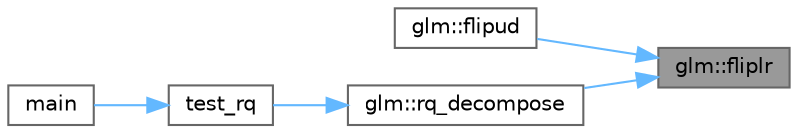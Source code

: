 digraph "glm::fliplr"
{
 // LATEX_PDF_SIZE
  bgcolor="transparent";
  edge [fontname=Helvetica,fontsize=10,labelfontname=Helvetica,labelfontsize=10];
  node [fontname=Helvetica,fontsize=10,shape=box,height=0.2,width=0.4];
  rankdir="RL";
  Node1 [id="Node000001",label="glm::fliplr",height=0.2,width=0.4,color="gray40", fillcolor="grey60", style="filled", fontcolor="black",tooltip=" "];
  Node1 -> Node2 [id="edge5_Node000001_Node000002",dir="back",color="steelblue1",style="solid",tooltip=" "];
  Node2 [id="Node000002",label="glm::flipud",height=0.2,width=0.4,color="grey40", fillcolor="white", style="filled",URL="$group__gtx__matrix__factorisation.html#ga904aa227f3fc40a3ae08fe0f6810b5ad",tooltip=" "];
  Node1 -> Node3 [id="edge6_Node000001_Node000003",dir="back",color="steelblue1",style="solid",tooltip=" "];
  Node3 [id="Node000003",label="glm::rq_decompose",height=0.2,width=0.4,color="grey40", fillcolor="white", style="filled",URL="$group__gtx__matrix__factorisation.html#ga4e022709c9e7eaad9d7cc315d2cdb05c",tooltip=" "];
  Node3 -> Node4 [id="edge7_Node000003_Node000004",dir="back",color="steelblue1",style="solid",tooltip=" "];
  Node4 [id="Node000004",label="test_rq",height=0.2,width=0.4,color="grey40", fillcolor="white", style="filled",URL="$_classes_2lib_2glm_2test_2gtx_2gtx__matrix__factorisation_8cpp.html#a6f8e6d0752fb2f406172dfb698e8d12d",tooltip=" "];
  Node4 -> Node5 [id="edge8_Node000004_Node000005",dir="back",color="steelblue1",style="solid",tooltip=" "];
  Node5 [id="Node000005",label="main",height=0.2,width=0.4,color="grey40", fillcolor="white", style="filled",URL="$_classes_2lib_2glm_2test_2gtx_2gtx__matrix__factorisation_8cpp.html#ae66f6b31b5ad750f1fe042a706a4e3d4",tooltip=" "];
}
